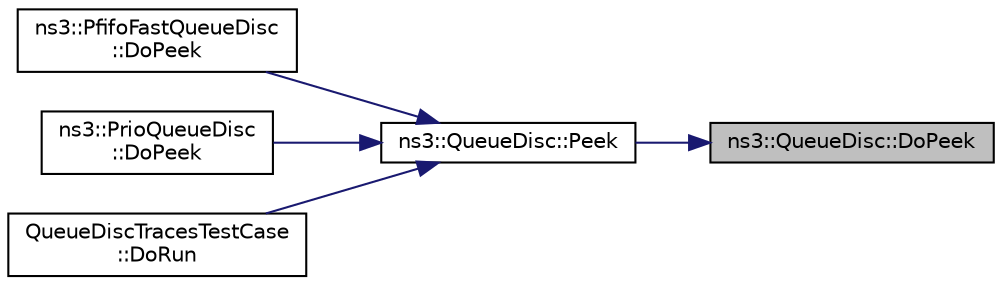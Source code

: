 digraph "ns3::QueueDisc::DoPeek"
{
 // LATEX_PDF_SIZE
  edge [fontname="Helvetica",fontsize="10",labelfontname="Helvetica",labelfontsize="10"];
  node [fontname="Helvetica",fontsize="10",shape=record];
  rankdir="RL";
  Node1 [label="ns3::QueueDisc::DoPeek",height=0.2,width=0.4,color="black", fillcolor="grey75", style="filled", fontcolor="black",tooltip="Return a copy of the next packet the queue disc will extract."];
  Node1 -> Node2 [dir="back",color="midnightblue",fontsize="10",style="solid",fontname="Helvetica"];
  Node2 [label="ns3::QueueDisc::Peek",height=0.2,width=0.4,color="black", fillcolor="white", style="filled",URL="$classns3_1_1_queue_disc.html#a3d6f82575d5d7452e4958b3ef37a2fc1",tooltip="Get a copy of the next packet the queue discipline will extract."];
  Node2 -> Node3 [dir="back",color="midnightblue",fontsize="10",style="solid",fontname="Helvetica"];
  Node3 [label="ns3::PfifoFastQueueDisc\l::DoPeek",height=0.2,width=0.4,color="black", fillcolor="white", style="filled",URL="$classns3_1_1_pfifo_fast_queue_disc.html#a09b94db17594811f6b76ef17138fcc01",tooltip="Return a copy of the next packet the queue disc will extract."];
  Node2 -> Node4 [dir="back",color="midnightblue",fontsize="10",style="solid",fontname="Helvetica"];
  Node4 [label="ns3::PrioQueueDisc\l::DoPeek",height=0.2,width=0.4,color="black", fillcolor="white", style="filled",URL="$classns3_1_1_prio_queue_disc.html#a4dd6b0a3c439f693759903f7909e8902",tooltip="Return a copy of the next packet the queue disc will extract."];
  Node2 -> Node5 [dir="back",color="midnightblue",fontsize="10",style="solid",fontname="Helvetica"];
  Node5 [label="QueueDiscTracesTestCase\l::DoRun",height=0.2,width=0.4,color="black", fillcolor="white", style="filled",URL="$class_queue_disc_traces_test_case.html#a7ad9e3425f5a7827cf41434ab969ba75",tooltip="Implementation to actually run this TestCase."];
}
